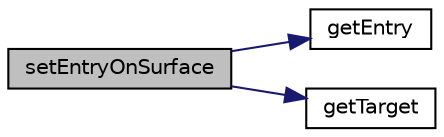 digraph "setEntryOnSurface"
{
 // LATEX_PDF_SIZE
  bgcolor="transparent";
  edge [fontname="Helvetica",fontsize="10",labelfontname="Helvetica",labelfontsize="10"];
  node [fontname="Helvetica",fontsize="10",shape=record];
  rankdir="LR";
  Node1 [label="setEntryOnSurface",height=0.2,width=0.4,color="black", fillcolor="grey75", style="filled", fontcolor="black",tooltip=" "];
  Node1 -> Node2 [color="midnightblue",fontsize="10",style="solid",fontname="Helvetica"];
  Node2 [label="getEntry",height=0.2,width=0.4,color="black",URL="$class_p_r_i_s_m_1_1_straight_needle_insertion_logic.html#ab2ba2b97a3e667b8f577568de11a6c92",tooltip=" "];
  Node1 -> Node3 [color="midnightblue",fontsize="10",style="solid",fontname="Helvetica"];
  Node3 [label="getTarget",height=0.2,width=0.4,color="black",URL="$class_p_r_i_s_m_1_1_straight_needle_insertion_logic.html#ac7f193e1acb5a2827b4a2798bcf267a8",tooltip=" "];
}
